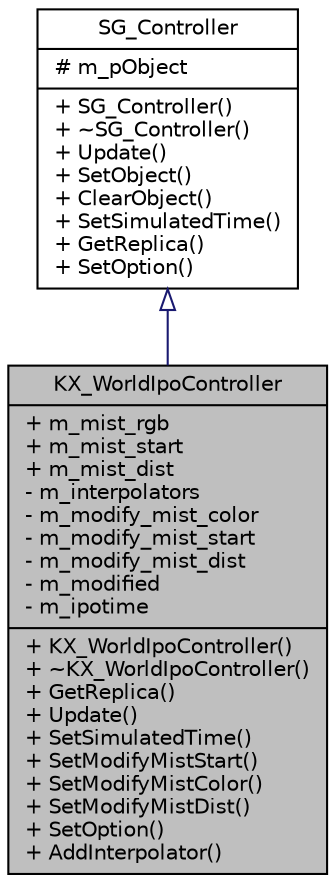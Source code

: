 digraph G
{
  edge [fontname="Helvetica",fontsize="10",labelfontname="Helvetica",labelfontsize="10"];
  node [fontname="Helvetica",fontsize="10",shape=record];
  Node1 [label="{KX_WorldIpoController\n|+ m_mist_rgb\l+ m_mist_start\l+ m_mist_dist\l- m_interpolators\l- m_modify_mist_color\l- m_modify_mist_start\l- m_modify_mist_dist\l- m_modified\l- m_ipotime\l|+ KX_WorldIpoController()\l+ ~KX_WorldIpoController()\l+ GetReplica()\l+ Update()\l+ SetSimulatedTime()\l+ SetModifyMistStart()\l+ SetModifyMistColor()\l+ SetModifyMistDist()\l+ SetOption()\l+ AddInterpolator()\l}",height=0.2,width=0.4,color="black", fillcolor="grey75", style="filled" fontcolor="black"];
  Node2 -> Node1 [dir=back,color="midnightblue",fontsize="10",style="solid",arrowtail="empty",fontname="Helvetica"];
  Node2 [label="{SG_Controller\n|# m_pObject\l|+ SG_Controller()\l+ ~SG_Controller()\l+ Update()\l+ SetObject()\l+ ClearObject()\l+ SetSimulatedTime()\l+ GetReplica()\l+ SetOption()\l}",height=0.2,width=0.4,color="black", fillcolor="white", style="filled",URL="$d6/d9e/classSG__Controller.html"];
}

